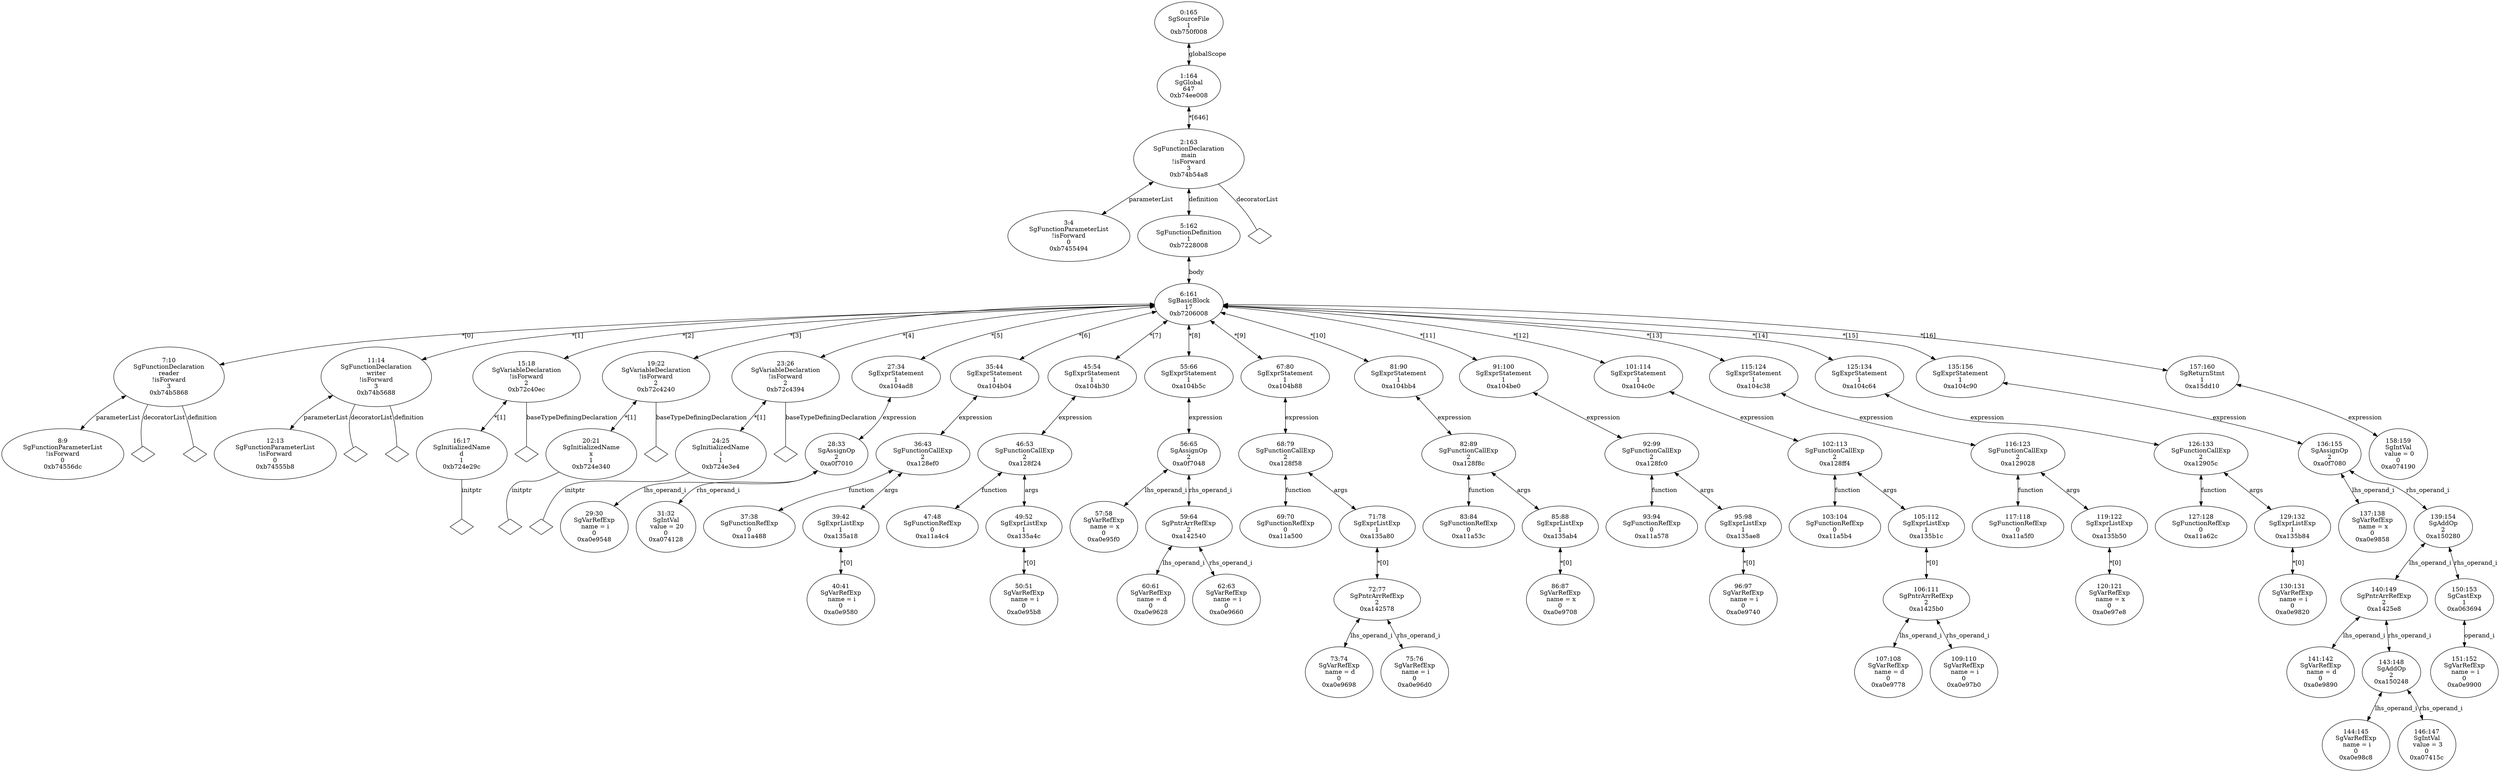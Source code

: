 digraph "G./rose_array-access-1d.c.dot" {
"0xb7455494"[label="3:4\nSgFunctionParameterList\n!isForward\n0\n0xb7455494\n" ];
"0xb74556dc"[label="8:9\nSgFunctionParameterList\n!isForward\n0\n0xb74556dc\n" ];
"0xb74b5868"[label="7:10\nSgFunctionDeclaration\nreader\n!isForward\n3\n0xb74b5868\n" ];
"0xb74b5868" -> "0xb74556dc"[label="parameterList" dir=both ];
"0xb74b5868" -> "0xb74b5868__decoratorList__null"[label="decoratorList" dir=none ];
"0xb74b5868__decoratorList__null"[label="" shape=diamond ];
"0xb74b5868" -> "0xb74b5868__definition__null"[label="definition" dir=none ];
"0xb74b5868__definition__null"[label="" shape=diamond ];
"0xb74555b8"[label="12:13\nSgFunctionParameterList\n!isForward\n0\n0xb74555b8\n" ];
"0xb74b5688"[label="11:14\nSgFunctionDeclaration\nwriter\n!isForward\n3\n0xb74b5688\n" ];
"0xb74b5688" -> "0xb74555b8"[label="parameterList" dir=both ];
"0xb74b5688" -> "0xb74b5688__decoratorList__null"[label="decoratorList" dir=none ];
"0xb74b5688__decoratorList__null"[label="" shape=diamond ];
"0xb74b5688" -> "0xb74b5688__definition__null"[label="definition" dir=none ];
"0xb74b5688__definition__null"[label="" shape=diamond ];
"0xb724e29c"[label="16:17\nSgInitializedName\nd\n1\n0xb724e29c\n" ];
"0xb724e29c" -> "0xb724e29c__initptr__null"[label="initptr" dir=none ];
"0xb724e29c__initptr__null"[label="" shape=diamond ];
"0xb72c40ec"[label="15:18\nSgVariableDeclaration\n!isForward\n2\n0xb72c40ec\n" ];
"0xb72c40ec" -> "0xb72c40ec__baseTypeDefiningDeclaration__null"[label="baseTypeDefiningDeclaration" dir=none ];
"0xb72c40ec__baseTypeDefiningDeclaration__null"[label="" shape=diamond ];
"0xb72c40ec" -> "0xb724e29c"[label="*[1]" dir=both ];
"0xb724e340"[label="20:21\nSgInitializedName\nx\n1\n0xb724e340\n" ];
"0xb724e340" -> "0xb724e340__initptr__null"[label="initptr" dir=none ];
"0xb724e340__initptr__null"[label="" shape=diamond ];
"0xb72c4240"[label="19:22\nSgVariableDeclaration\n!isForward\n2\n0xb72c4240\n" ];
"0xb72c4240" -> "0xb72c4240__baseTypeDefiningDeclaration__null"[label="baseTypeDefiningDeclaration" dir=none ];
"0xb72c4240__baseTypeDefiningDeclaration__null"[label="" shape=diamond ];
"0xb72c4240" -> "0xb724e340"[label="*[1]" dir=both ];
"0xb724e3e4"[label="24:25\nSgInitializedName\ni\n1\n0xb724e3e4\n" ];
"0xb724e3e4" -> "0xb724e3e4__initptr__null"[label="initptr" dir=none ];
"0xb724e3e4__initptr__null"[label="" shape=diamond ];
"0xb72c4394"[label="23:26\nSgVariableDeclaration\n!isForward\n2\n0xb72c4394\n" ];
"0xb72c4394" -> "0xb72c4394__baseTypeDefiningDeclaration__null"[label="baseTypeDefiningDeclaration" dir=none ];
"0xb72c4394__baseTypeDefiningDeclaration__null"[label="" shape=diamond ];
"0xb72c4394" -> "0xb724e3e4"[label="*[1]" dir=both ];
"0xa0e9548"[label="29:30\nSgVarRefExp\n name = i\n0\n0xa0e9548\n" ];
"0xa074128"[label="31:32\nSgIntVal\n value = 20\n0\n0xa074128\n" ];
"0xa0f7010"[label="28:33\nSgAssignOp\n2\n0xa0f7010\n" ];
"0xa0f7010" -> "0xa0e9548"[label="lhs_operand_i" dir=both ];
"0xa0f7010" -> "0xa074128"[label="rhs_operand_i" dir=both ];
"0xa104ad8"[label="27:34\nSgExprStatement\n1\n0xa104ad8\n" ];
"0xa104ad8" -> "0xa0f7010"[label="expression" dir=both ];
"0xa11a488"[label="37:38\nSgFunctionRefExp\n0\n0xa11a488\n" ];
"0xa0e9580"[label="40:41\nSgVarRefExp\n name = i\n0\n0xa0e9580\n" ];
"0xa135a18"[label="39:42\nSgExprListExp\n1\n0xa135a18\n" ];
"0xa135a18" -> "0xa0e9580"[label="*[0]" dir=both ];
"0xa128ef0"[label="36:43\nSgFunctionCallExp\n2\n0xa128ef0\n" ];
"0xa128ef0" -> "0xa11a488"[label="function" dir=both ];
"0xa128ef0" -> "0xa135a18"[label="args" dir=both ];
"0xa104b04"[label="35:44\nSgExprStatement\n1\n0xa104b04\n" ];
"0xa104b04" -> "0xa128ef0"[label="expression" dir=both ];
"0xa11a4c4"[label="47:48\nSgFunctionRefExp\n0\n0xa11a4c4\n" ];
"0xa0e95b8"[label="50:51\nSgVarRefExp\n name = i\n0\n0xa0e95b8\n" ];
"0xa135a4c"[label="49:52\nSgExprListExp\n1\n0xa135a4c\n" ];
"0xa135a4c" -> "0xa0e95b8"[label="*[0]" dir=both ];
"0xa128f24"[label="46:53\nSgFunctionCallExp\n2\n0xa128f24\n" ];
"0xa128f24" -> "0xa11a4c4"[label="function" dir=both ];
"0xa128f24" -> "0xa135a4c"[label="args" dir=both ];
"0xa104b30"[label="45:54\nSgExprStatement\n1\n0xa104b30\n" ];
"0xa104b30" -> "0xa128f24"[label="expression" dir=both ];
"0xa0e95f0"[label="57:58\nSgVarRefExp\n name = x\n0\n0xa0e95f0\n" ];
"0xa0e9628"[label="60:61\nSgVarRefExp\n name = d\n0\n0xa0e9628\n" ];
"0xa0e9660"[label="62:63\nSgVarRefExp\n name = i\n0\n0xa0e9660\n" ];
"0xa142540"[label="59:64\nSgPntrArrRefExp\n2\n0xa142540\n" ];
"0xa142540" -> "0xa0e9628"[label="lhs_operand_i" dir=both ];
"0xa142540" -> "0xa0e9660"[label="rhs_operand_i" dir=both ];
"0xa0f7048"[label="56:65\nSgAssignOp\n2\n0xa0f7048\n" ];
"0xa0f7048" -> "0xa0e95f0"[label="lhs_operand_i" dir=both ];
"0xa0f7048" -> "0xa142540"[label="rhs_operand_i" dir=both ];
"0xa104b5c"[label="55:66\nSgExprStatement\n1\n0xa104b5c\n" ];
"0xa104b5c" -> "0xa0f7048"[label="expression" dir=both ];
"0xa11a500"[label="69:70\nSgFunctionRefExp\n0\n0xa11a500\n" ];
"0xa0e9698"[label="73:74\nSgVarRefExp\n name = d\n0\n0xa0e9698\n" ];
"0xa0e96d0"[label="75:76\nSgVarRefExp\n name = i\n0\n0xa0e96d0\n" ];
"0xa142578"[label="72:77\nSgPntrArrRefExp\n2\n0xa142578\n" ];
"0xa142578" -> "0xa0e9698"[label="lhs_operand_i" dir=both ];
"0xa142578" -> "0xa0e96d0"[label="rhs_operand_i" dir=both ];
"0xa135a80"[label="71:78\nSgExprListExp\n1\n0xa135a80\n" ];
"0xa135a80" -> "0xa142578"[label="*[0]" dir=both ];
"0xa128f58"[label="68:79\nSgFunctionCallExp\n2\n0xa128f58\n" ];
"0xa128f58" -> "0xa11a500"[label="function" dir=both ];
"0xa128f58" -> "0xa135a80"[label="args" dir=both ];
"0xa104b88"[label="67:80\nSgExprStatement\n1\n0xa104b88\n" ];
"0xa104b88" -> "0xa128f58"[label="expression" dir=both ];
"0xa11a53c"[label="83:84\nSgFunctionRefExp\n0\n0xa11a53c\n" ];
"0xa0e9708"[label="86:87\nSgVarRefExp\n name = x\n0\n0xa0e9708\n" ];
"0xa135ab4"[label="85:88\nSgExprListExp\n1\n0xa135ab4\n" ];
"0xa135ab4" -> "0xa0e9708"[label="*[0]" dir=both ];
"0xa128f8c"[label="82:89\nSgFunctionCallExp\n2\n0xa128f8c\n" ];
"0xa128f8c" -> "0xa11a53c"[label="function" dir=both ];
"0xa128f8c" -> "0xa135ab4"[label="args" dir=both ];
"0xa104bb4"[label="81:90\nSgExprStatement\n1\n0xa104bb4\n" ];
"0xa104bb4" -> "0xa128f8c"[label="expression" dir=both ];
"0xa11a578"[label="93:94\nSgFunctionRefExp\n0\n0xa11a578\n" ];
"0xa0e9740"[label="96:97\nSgVarRefExp\n name = i\n0\n0xa0e9740\n" ];
"0xa135ae8"[label="95:98\nSgExprListExp\n1\n0xa135ae8\n" ];
"0xa135ae8" -> "0xa0e9740"[label="*[0]" dir=both ];
"0xa128fc0"[label="92:99\nSgFunctionCallExp\n2\n0xa128fc0\n" ];
"0xa128fc0" -> "0xa11a578"[label="function" dir=both ];
"0xa128fc0" -> "0xa135ae8"[label="args" dir=both ];
"0xa104be0"[label="91:100\nSgExprStatement\n1\n0xa104be0\n" ];
"0xa104be0" -> "0xa128fc0"[label="expression" dir=both ];
"0xa11a5b4"[label="103:104\nSgFunctionRefExp\n0\n0xa11a5b4\n" ];
"0xa0e9778"[label="107:108\nSgVarRefExp\n name = d\n0\n0xa0e9778\n" ];
"0xa0e97b0"[label="109:110\nSgVarRefExp\n name = i\n0\n0xa0e97b0\n" ];
"0xa1425b0"[label="106:111\nSgPntrArrRefExp\n2\n0xa1425b0\n" ];
"0xa1425b0" -> "0xa0e9778"[label="lhs_operand_i" dir=both ];
"0xa1425b0" -> "0xa0e97b0"[label="rhs_operand_i" dir=both ];
"0xa135b1c"[label="105:112\nSgExprListExp\n1\n0xa135b1c\n" ];
"0xa135b1c" -> "0xa1425b0"[label="*[0]" dir=both ];
"0xa128ff4"[label="102:113\nSgFunctionCallExp\n2\n0xa128ff4\n" ];
"0xa128ff4" -> "0xa11a5b4"[label="function" dir=both ];
"0xa128ff4" -> "0xa135b1c"[label="args" dir=both ];
"0xa104c0c"[label="101:114\nSgExprStatement\n1\n0xa104c0c\n" ];
"0xa104c0c" -> "0xa128ff4"[label="expression" dir=both ];
"0xa11a5f0"[label="117:118\nSgFunctionRefExp\n0\n0xa11a5f0\n" ];
"0xa0e97e8"[label="120:121\nSgVarRefExp\n name = x\n0\n0xa0e97e8\n" ];
"0xa135b50"[label="119:122\nSgExprListExp\n1\n0xa135b50\n" ];
"0xa135b50" -> "0xa0e97e8"[label="*[0]" dir=both ];
"0xa129028"[label="116:123\nSgFunctionCallExp\n2\n0xa129028\n" ];
"0xa129028" -> "0xa11a5f0"[label="function" dir=both ];
"0xa129028" -> "0xa135b50"[label="args" dir=both ];
"0xa104c38"[label="115:124\nSgExprStatement\n1\n0xa104c38\n" ];
"0xa104c38" -> "0xa129028"[label="expression" dir=both ];
"0xa11a62c"[label="127:128\nSgFunctionRefExp\n0\n0xa11a62c\n" ];
"0xa0e9820"[label="130:131\nSgVarRefExp\n name = i\n0\n0xa0e9820\n" ];
"0xa135b84"[label="129:132\nSgExprListExp\n1\n0xa135b84\n" ];
"0xa135b84" -> "0xa0e9820"[label="*[0]" dir=both ];
"0xa12905c"[label="126:133\nSgFunctionCallExp\n2\n0xa12905c\n" ];
"0xa12905c" -> "0xa11a62c"[label="function" dir=both ];
"0xa12905c" -> "0xa135b84"[label="args" dir=both ];
"0xa104c64"[label="125:134\nSgExprStatement\n1\n0xa104c64\n" ];
"0xa104c64" -> "0xa12905c"[label="expression" dir=both ];
"0xa0e9858"[label="137:138\nSgVarRefExp\n name = x\n0\n0xa0e9858\n" ];
"0xa0e9890"[label="141:142\nSgVarRefExp\n name = d\n0\n0xa0e9890\n" ];
"0xa0e98c8"[label="144:145\nSgVarRefExp\n name = i\n0\n0xa0e98c8\n" ];
"0xa07415c"[label="146:147\nSgIntVal\n value = 3\n0\n0xa07415c\n" ];
"0xa150248"[label="143:148\nSgAddOp\n2\n0xa150248\n" ];
"0xa150248" -> "0xa0e98c8"[label="lhs_operand_i" dir=both ];
"0xa150248" -> "0xa07415c"[label="rhs_operand_i" dir=both ];
"0xa1425e8"[label="140:149\nSgPntrArrRefExp\n2\n0xa1425e8\n" ];
"0xa1425e8" -> "0xa0e9890"[label="lhs_operand_i" dir=both ];
"0xa1425e8" -> "0xa150248"[label="rhs_operand_i" dir=both ];
"0xa0e9900"[label="151:152\nSgVarRefExp\n name = i\n0\n0xa0e9900\n" ];
"0xa063694"[label="150:153\nSgCastExp\n1\n0xa063694\n" ];
"0xa063694" -> "0xa0e9900"[label="operand_i" dir=both ];
"0xa150280"[label="139:154\nSgAddOp\n2\n0xa150280\n" ];
"0xa150280" -> "0xa1425e8"[label="lhs_operand_i" dir=both ];
"0xa150280" -> "0xa063694"[label="rhs_operand_i" dir=both ];
"0xa0f7080"[label="136:155\nSgAssignOp\n2\n0xa0f7080\n" ];
"0xa0f7080" -> "0xa0e9858"[label="lhs_operand_i" dir=both ];
"0xa0f7080" -> "0xa150280"[label="rhs_operand_i" dir=both ];
"0xa104c90"[label="135:156\nSgExprStatement\n1\n0xa104c90\n" ];
"0xa104c90" -> "0xa0f7080"[label="expression" dir=both ];
"0xa074190"[label="158:159\nSgIntVal\n value = 0\n0\n0xa074190\n" ];
"0xa15dd10"[label="157:160\nSgReturnStmt\n1\n0xa15dd10\n" ];
"0xa15dd10" -> "0xa074190"[label="expression" dir=both ];
"0xb7206008"[label="6:161\nSgBasicBlock\n17\n0xb7206008\n" ];
"0xb7206008" -> "0xb74b5868"[label="*[0]" dir=both ];
"0xb7206008" -> "0xb74b5688"[label="*[1]" dir=both ];
"0xb7206008" -> "0xb72c40ec"[label="*[2]" dir=both ];
"0xb7206008" -> "0xb72c4240"[label="*[3]" dir=both ];
"0xb7206008" -> "0xb72c4394"[label="*[4]" dir=both ];
"0xb7206008" -> "0xa104ad8"[label="*[5]" dir=both ];
"0xb7206008" -> "0xa104b04"[label="*[6]" dir=both ];
"0xb7206008" -> "0xa104b30"[label="*[7]" dir=both ];
"0xb7206008" -> "0xa104b5c"[label="*[8]" dir=both ];
"0xb7206008" -> "0xa104b88"[label="*[9]" dir=both ];
"0xb7206008" -> "0xa104bb4"[label="*[10]" dir=both ];
"0xb7206008" -> "0xa104be0"[label="*[11]" dir=both ];
"0xb7206008" -> "0xa104c0c"[label="*[12]" dir=both ];
"0xb7206008" -> "0xa104c38"[label="*[13]" dir=both ];
"0xb7206008" -> "0xa104c64"[label="*[14]" dir=both ];
"0xb7206008" -> "0xa104c90"[label="*[15]" dir=both ];
"0xb7206008" -> "0xa15dd10"[label="*[16]" dir=both ];
"0xb7228008"[label="5:162\nSgFunctionDefinition\n1\n0xb7228008\n" ];
"0xb7228008" -> "0xb7206008"[label="body" dir=both ];
"0xb74b54a8"[label="2:163\nSgFunctionDeclaration\nmain\n!isForward\n3\n0xb74b54a8\n" ];
"0xb74b54a8" -> "0xb7455494"[label="parameterList" dir=both ];
"0xb74b54a8" -> "0xb74b54a8__decoratorList__null"[label="decoratorList" dir=none ];
"0xb74b54a8__decoratorList__null"[label="" shape=diamond ];
"0xb74b54a8" -> "0xb7228008"[label="definition" dir=both ];
"0xb74ee008"[label="1:164\nSgGlobal\n647\n0xb74ee008\n" ];
"0xb74ee008" -> "0xb74b54a8"[label="*[646]" dir=both ];
"0xb750f008"[label="0:165\nSgSourceFile\n1\n0xb750f008\n" ];
"0xb750f008" -> "0xb74ee008"[label="globalScope" dir=both ];
}
